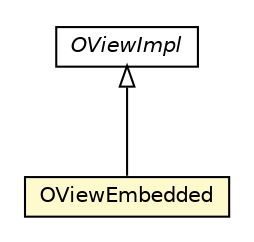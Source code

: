 #!/usr/local/bin/dot
#
# Class diagram 
# Generated by UMLGraph version R5_6-24-gf6e263 (http://www.umlgraph.org/)
#

digraph G {
	edge [fontname="Helvetica",fontsize=10,labelfontname="Helvetica",labelfontsize=10];
	node [fontname="Helvetica",fontsize=10,shape=plaintext];
	nodesep=0.25;
	ranksep=0.5;
	// com.orientechnologies.orient.core.metadata.schema.OViewImpl
	c7861322 [label=<<table title="com.orientechnologies.orient.core.metadata.schema.OViewImpl" border="0" cellborder="1" cellspacing="0" cellpadding="2" port="p" href="./OViewImpl.html">
		<tr><td><table border="0" cellspacing="0" cellpadding="1">
<tr><td align="center" balign="center"><font face="Helvetica-Oblique"> OViewImpl </font></td></tr>
		</table></td></tr>
		</table>>, URL="./OViewImpl.html", fontname="Helvetica", fontcolor="black", fontsize=10.0];
	// com.orientechnologies.orient.core.metadata.schema.OViewEmbedded
	c7861339 [label=<<table title="com.orientechnologies.orient.core.metadata.schema.OViewEmbedded" border="0" cellborder="1" cellspacing="0" cellpadding="2" port="p" bgcolor="lemonChiffon" href="./OViewEmbedded.html">
		<tr><td><table border="0" cellspacing="0" cellpadding="1">
<tr><td align="center" balign="center"> OViewEmbedded </td></tr>
		</table></td></tr>
		</table>>, URL="./OViewEmbedded.html", fontname="Helvetica", fontcolor="black", fontsize=10.0];
	//com.orientechnologies.orient.core.metadata.schema.OViewEmbedded extends com.orientechnologies.orient.core.metadata.schema.OViewImpl
	c7861322:p -> c7861339:p [dir=back,arrowtail=empty];
}


